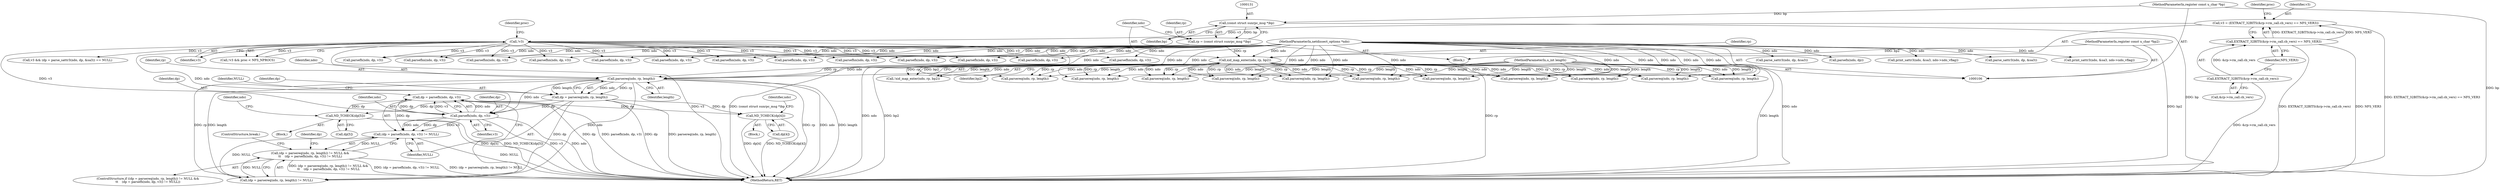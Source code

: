 digraph "0_tcpdump_19d25dd8781620cd41bf178a5e2e27fc1cf242d0_0@pointer" {
"1000807" [label="(Call,dp = parsefh(ndo, dp, v3))"];
"1000809" [label="(Call,parsefh(ndo, dp, v3))"];
"1000801" [label="(Call,parsereq(ndo, rp, length))"];
"1000135" [label="(Call,xid_map_enter(ndo, rp, bp2))"];
"1000107" [label="(MethodParameterIn,netdissect_options *ndo)"];
"1000128" [label="(Call,rp = (const struct sunrpc_msg *)bp)"];
"1000130" [label="(Call,(const struct sunrpc_msg *)bp)"];
"1000108" [label="(MethodParameterIn,register const u_char *bp)"];
"1000110" [label="(MethodParameterIn,register const u_char *bp2)"];
"1000109" [label="(MethodParameterIn,u_int length)"];
"1000799" [label="(Call,dp = parsereq(ndo, rp, length))"];
"1000162" [label="(Call,!v3)"];
"1000140" [label="(Call,v3 = (EXTRACT_32BITS(&rp->rm_call.cb_vers) == NFS_VER3))"];
"1000142" [label="(Call,EXTRACT_32BITS(&rp->rm_call.cb_vers) == NFS_VER3)"];
"1000143" [label="(Call,EXTRACT_32BITS(&rp->rm_call.cb_vers))"];
"1000806" [label="(Call,(dp = parsefh(ndo, dp, v3)) != NULL)"];
"1000797" [label="(Call,(dp = parsereq(ndo, rp, length)) != NULL &&\n\t\t    (dp = parsefh(ndo, dp, v3)) != NULL)"];
"1000815" [label="(Call,ND_TCHECK(dp[4]))"];
"1000824" [label="(Call,ND_TCHECK(dp[5]))"];
"1000797" [label="(Call,(dp = parsereq(ndo, rp, length)) != NULL &&\n\t\t    (dp = parsefh(ndo, dp, v3)) != NULL)"];
"1000830" [label="(Identifier,ndo)"];
"1000810" [label="(Identifier,ndo)"];
"1000808" [label="(Identifier,dp)"];
"1000568" [label="(Call,parsereq(ndo, rp, length))"];
"1000809" [label="(Call,parsefh(ndo, dp, v3))"];
"1000152" [label="(Identifier,proc)"];
"1000734" [label="(Call,parsereq(ndo, rp, length))"];
"1000108" [label="(MethodParameterIn,register const u_char *bp)"];
"1000709" [label="(Call,parsefh(ndo, dp, v3))"];
"1000814" [label="(Block,)"];
"1000137" [label="(Identifier,rp)"];
"1000129" [label="(Identifier,rp)"];
"1000825" [label="(Call,dp[5])"];
"1000886" [label="(MethodReturn,RET)"];
"1000134" [label="(Call,!xid_map_enter(ndo, rp, bp2))"];
"1000161" [label="(Call,!v3 && proc < NFS_NPROCS)"];
"1000132" [label="(Identifier,bp)"];
"1000800" [label="(Identifier,dp)"];
"1000804" [label="(Identifier,length)"];
"1000377" [label="(Call,parsereq(ndo, rp, length))"];
"1000688" [label="(Call,parsefhn(ndo, dp, v3))"];
"1000195" [label="(Call,parsereq(ndo, rp, length))"];
"1000245" [label="(Call,parsefh(ndo, dp, v3))"];
"1000144" [label="(Call,&rp->rm_call.cb_vers)"];
"1000676" [label="(Call,parsefhn(ndo, dp, v3))"];
"1000128" [label="(Call,rp = (const struct sunrpc_msg *)bp)"];
"1000107" [label="(MethodParameterIn,netdissect_options *ndo)"];
"1000509" [label="(Call,parsereq(ndo, rp, length))"];
"1000805" [label="(Identifier,NULL)"];
"1000138" [label="(Identifier,bp2)"];
"1000162" [label="(Call,!v3)"];
"1000533" [label="(Call,parse_sattr3(ndo, dp, &sa3))"];
"1000143" [label="(Call,EXTRACT_32BITS(&rp->rm_call.cb_vers))"];
"1000130" [label="(Call,(const struct sunrpc_msg *)bp)"];
"1000813" [label="(Identifier,NULL)"];
"1000815" [label="(Call,ND_TCHECK(dp[4]))"];
"1000576" [label="(Call,parsefhn(ndo, dp, v3))"];
"1000141" [label="(Identifier,v3)"];
"1000140" [label="(Call,v3 = (EXTRACT_32BITS(&rp->rm_call.cb_vers) == NFS_VER3))"];
"1000847" [label="(ControlStructure,break;)"];
"1000542" [label="(Call,parsefn(ndo, dp))"];
"1000385" [label="(Call,parsefh(ndo, dp, v3))"];
"1000862" [label="(Call,parsefh(ndo, dp, v3))"];
"1000109" [label="(MethodParameterIn,u_int length)"];
"1000110" [label="(MethodParameterIn,register const u_char *bp2)"];
"1000824" [label="(Call,ND_TCHECK(dp[5]))"];
"1000721" [label="(Call,parsefhn(ndo, dp, v3))"];
"1000803" [label="(Identifier,rp)"];
"1000802" [label="(Identifier,ndo)"];
"1000668" [label="(Call,parsereq(ndo, rp, length))"];
"1000801" [label="(Call,parsereq(ndo, rp, length))"];
"1000135" [label="(Call,xid_map_enter(ndo, rp, bp2))"];
"1000201" [label="(Call,parsefh(ndo, dp, v3))"];
"1000807" [label="(Call,dp = parsefh(ndo, dp, v3))"];
"1000701" [label="(Call,parsereq(ndo, rp, length))"];
"1000653" [label="(Call,print_sattr3(ndo, &sa3, ndo->ndo_vflag))"];
"1000165" [label="(Identifier,proc)"];
"1000428" [label="(Call,parsereq(ndo, rp, length))"];
"1000823" [label="(Block,)"];
"1000597" [label="(Call,parse_sattr3(ndo, dp, &sa3))"];
"1000237" [label="(Call,parsereq(ndo, rp, length))"];
"1000798" [label="(Call,(dp = parsereq(ndo, rp, length)) != NULL)"];
"1000436" [label="(Call,parsefh(ndo, dp, v3))"];
"1000218" [label="(Call,parsereq(ndo, rp, length))"];
"1000854" [label="(Call,parsereq(ndo, rp, length))"];
"1000111" [label="(Block,)"];
"1000553" [label="(Call,print_sattr3(ndo, &sa3, ndo->ndo_vflag))"];
"1000517" [label="(Call,parsefhn(ndo, dp, v3))"];
"1000224" [label="(Call,parsefhn(ndo, dp, v3))"];
"1000796" [label="(ControlStructure,if ((dp = parsereq(ndo, rp, length)) != NULL &&\n\t\t    (dp = parsefh(ndo, dp, v3)) != NULL))"];
"1000811" [label="(Identifier,dp)"];
"1000816" [label="(Call,dp[4])"];
"1000150" [label="(Identifier,NFS_VER3)"];
"1000136" [label="(Identifier,ndo)"];
"1000742" [label="(Call,parsefh(ndo, dp, v3))"];
"1000799" [label="(Call,dp = parsereq(ndo, rp, length))"];
"1000817" [label="(Identifier,dp)"];
"1000142" [label="(Call,EXTRACT_32BITS(&rp->rm_call.cb_vers) == NFS_VER3)"];
"1000821" [label="(Identifier,ndo)"];
"1000812" [label="(Identifier,v3)"];
"1000528" [label="(Call,v3 && (dp = parse_sattr3(ndo, dp, &sa3)) == NULL)"];
"1000806" [label="(Call,(dp = parsefh(ndo, dp, v3)) != NULL)"];
"1000163" [label="(Identifier,v3)"];
"1000807" -> "1000806"  [label="AST: "];
"1000807" -> "1000809"  [label="CFG: "];
"1000808" -> "1000807"  [label="AST: "];
"1000809" -> "1000807"  [label="AST: "];
"1000813" -> "1000807"  [label="CFG: "];
"1000807" -> "1000886"  [label="DDG: dp"];
"1000807" -> "1000886"  [label="DDG: parsefh(ndo, dp, v3)"];
"1000807" -> "1000806"  [label="DDG: dp"];
"1000809" -> "1000807"  [label="DDG: ndo"];
"1000809" -> "1000807"  [label="DDG: dp"];
"1000809" -> "1000807"  [label="DDG: v3"];
"1000807" -> "1000815"  [label="DDG: dp"];
"1000807" -> "1000824"  [label="DDG: dp"];
"1000809" -> "1000812"  [label="CFG: "];
"1000810" -> "1000809"  [label="AST: "];
"1000811" -> "1000809"  [label="AST: "];
"1000812" -> "1000809"  [label="AST: "];
"1000809" -> "1000886"  [label="DDG: ndo"];
"1000809" -> "1000886"  [label="DDG: v3"];
"1000809" -> "1000806"  [label="DDG: ndo"];
"1000809" -> "1000806"  [label="DDG: dp"];
"1000809" -> "1000806"  [label="DDG: v3"];
"1000801" -> "1000809"  [label="DDG: ndo"];
"1000107" -> "1000809"  [label="DDG: ndo"];
"1000799" -> "1000809"  [label="DDG: dp"];
"1000162" -> "1000809"  [label="DDG: v3"];
"1000801" -> "1000799"  [label="AST: "];
"1000801" -> "1000804"  [label="CFG: "];
"1000802" -> "1000801"  [label="AST: "];
"1000803" -> "1000801"  [label="AST: "];
"1000804" -> "1000801"  [label="AST: "];
"1000799" -> "1000801"  [label="CFG: "];
"1000801" -> "1000886"  [label="DDG: rp"];
"1000801" -> "1000886"  [label="DDG: ndo"];
"1000801" -> "1000886"  [label="DDG: length"];
"1000801" -> "1000798"  [label="DDG: ndo"];
"1000801" -> "1000798"  [label="DDG: rp"];
"1000801" -> "1000798"  [label="DDG: length"];
"1000801" -> "1000799"  [label="DDG: ndo"];
"1000801" -> "1000799"  [label="DDG: rp"];
"1000801" -> "1000799"  [label="DDG: length"];
"1000135" -> "1000801"  [label="DDG: ndo"];
"1000135" -> "1000801"  [label="DDG: rp"];
"1000107" -> "1000801"  [label="DDG: ndo"];
"1000109" -> "1000801"  [label="DDG: length"];
"1000135" -> "1000134"  [label="AST: "];
"1000135" -> "1000138"  [label="CFG: "];
"1000136" -> "1000135"  [label="AST: "];
"1000137" -> "1000135"  [label="AST: "];
"1000138" -> "1000135"  [label="AST: "];
"1000134" -> "1000135"  [label="CFG: "];
"1000135" -> "1000886"  [label="DDG: ndo"];
"1000135" -> "1000886"  [label="DDG: bp2"];
"1000135" -> "1000886"  [label="DDG: rp"];
"1000135" -> "1000134"  [label="DDG: ndo"];
"1000135" -> "1000134"  [label="DDG: rp"];
"1000135" -> "1000134"  [label="DDG: bp2"];
"1000107" -> "1000135"  [label="DDG: ndo"];
"1000128" -> "1000135"  [label="DDG: rp"];
"1000110" -> "1000135"  [label="DDG: bp2"];
"1000135" -> "1000195"  [label="DDG: ndo"];
"1000135" -> "1000195"  [label="DDG: rp"];
"1000135" -> "1000218"  [label="DDG: ndo"];
"1000135" -> "1000218"  [label="DDG: rp"];
"1000135" -> "1000237"  [label="DDG: ndo"];
"1000135" -> "1000237"  [label="DDG: rp"];
"1000135" -> "1000377"  [label="DDG: ndo"];
"1000135" -> "1000377"  [label="DDG: rp"];
"1000135" -> "1000428"  [label="DDG: ndo"];
"1000135" -> "1000428"  [label="DDG: rp"];
"1000135" -> "1000509"  [label="DDG: ndo"];
"1000135" -> "1000509"  [label="DDG: rp"];
"1000135" -> "1000568"  [label="DDG: ndo"];
"1000135" -> "1000568"  [label="DDG: rp"];
"1000135" -> "1000668"  [label="DDG: ndo"];
"1000135" -> "1000668"  [label="DDG: rp"];
"1000135" -> "1000701"  [label="DDG: ndo"];
"1000135" -> "1000701"  [label="DDG: rp"];
"1000135" -> "1000734"  [label="DDG: ndo"];
"1000135" -> "1000734"  [label="DDG: rp"];
"1000135" -> "1000854"  [label="DDG: ndo"];
"1000135" -> "1000854"  [label="DDG: rp"];
"1000107" -> "1000106"  [label="AST: "];
"1000107" -> "1000886"  [label="DDG: ndo"];
"1000107" -> "1000195"  [label="DDG: ndo"];
"1000107" -> "1000201"  [label="DDG: ndo"];
"1000107" -> "1000218"  [label="DDG: ndo"];
"1000107" -> "1000224"  [label="DDG: ndo"];
"1000107" -> "1000237"  [label="DDG: ndo"];
"1000107" -> "1000245"  [label="DDG: ndo"];
"1000107" -> "1000377"  [label="DDG: ndo"];
"1000107" -> "1000385"  [label="DDG: ndo"];
"1000107" -> "1000428"  [label="DDG: ndo"];
"1000107" -> "1000436"  [label="DDG: ndo"];
"1000107" -> "1000509"  [label="DDG: ndo"];
"1000107" -> "1000517"  [label="DDG: ndo"];
"1000107" -> "1000533"  [label="DDG: ndo"];
"1000107" -> "1000542"  [label="DDG: ndo"];
"1000107" -> "1000553"  [label="DDG: ndo"];
"1000107" -> "1000568"  [label="DDG: ndo"];
"1000107" -> "1000576"  [label="DDG: ndo"];
"1000107" -> "1000597"  [label="DDG: ndo"];
"1000107" -> "1000653"  [label="DDG: ndo"];
"1000107" -> "1000668"  [label="DDG: ndo"];
"1000107" -> "1000676"  [label="DDG: ndo"];
"1000107" -> "1000688"  [label="DDG: ndo"];
"1000107" -> "1000701"  [label="DDG: ndo"];
"1000107" -> "1000709"  [label="DDG: ndo"];
"1000107" -> "1000721"  [label="DDG: ndo"];
"1000107" -> "1000734"  [label="DDG: ndo"];
"1000107" -> "1000742"  [label="DDG: ndo"];
"1000107" -> "1000854"  [label="DDG: ndo"];
"1000107" -> "1000862"  [label="DDG: ndo"];
"1000128" -> "1000111"  [label="AST: "];
"1000128" -> "1000130"  [label="CFG: "];
"1000129" -> "1000128"  [label="AST: "];
"1000130" -> "1000128"  [label="AST: "];
"1000136" -> "1000128"  [label="CFG: "];
"1000128" -> "1000886"  [label="DDG: (const struct sunrpc_msg *)bp"];
"1000130" -> "1000128"  [label="DDG: bp"];
"1000130" -> "1000132"  [label="CFG: "];
"1000131" -> "1000130"  [label="AST: "];
"1000132" -> "1000130"  [label="AST: "];
"1000130" -> "1000886"  [label="DDG: bp"];
"1000108" -> "1000130"  [label="DDG: bp"];
"1000108" -> "1000106"  [label="AST: "];
"1000108" -> "1000886"  [label="DDG: bp"];
"1000110" -> "1000106"  [label="AST: "];
"1000110" -> "1000886"  [label="DDG: bp2"];
"1000109" -> "1000106"  [label="AST: "];
"1000109" -> "1000886"  [label="DDG: length"];
"1000109" -> "1000195"  [label="DDG: length"];
"1000109" -> "1000218"  [label="DDG: length"];
"1000109" -> "1000237"  [label="DDG: length"];
"1000109" -> "1000377"  [label="DDG: length"];
"1000109" -> "1000428"  [label="DDG: length"];
"1000109" -> "1000509"  [label="DDG: length"];
"1000109" -> "1000568"  [label="DDG: length"];
"1000109" -> "1000668"  [label="DDG: length"];
"1000109" -> "1000701"  [label="DDG: length"];
"1000109" -> "1000734"  [label="DDG: length"];
"1000109" -> "1000854"  [label="DDG: length"];
"1000799" -> "1000798"  [label="AST: "];
"1000800" -> "1000799"  [label="AST: "];
"1000805" -> "1000799"  [label="CFG: "];
"1000799" -> "1000886"  [label="DDG: dp"];
"1000799" -> "1000886"  [label="DDG: parsereq(ndo, rp, length)"];
"1000799" -> "1000798"  [label="DDG: dp"];
"1000799" -> "1000815"  [label="DDG: dp"];
"1000799" -> "1000824"  [label="DDG: dp"];
"1000162" -> "1000161"  [label="AST: "];
"1000162" -> "1000163"  [label="CFG: "];
"1000163" -> "1000162"  [label="AST: "];
"1000165" -> "1000162"  [label="CFG: "];
"1000161" -> "1000162"  [label="CFG: "];
"1000162" -> "1000886"  [label="DDG: v3"];
"1000162" -> "1000161"  [label="DDG: v3"];
"1000140" -> "1000162"  [label="DDG: v3"];
"1000162" -> "1000201"  [label="DDG: v3"];
"1000162" -> "1000224"  [label="DDG: v3"];
"1000162" -> "1000245"  [label="DDG: v3"];
"1000162" -> "1000385"  [label="DDG: v3"];
"1000162" -> "1000436"  [label="DDG: v3"];
"1000162" -> "1000517"  [label="DDG: v3"];
"1000162" -> "1000528"  [label="DDG: v3"];
"1000162" -> "1000576"  [label="DDG: v3"];
"1000162" -> "1000676"  [label="DDG: v3"];
"1000162" -> "1000688"  [label="DDG: v3"];
"1000162" -> "1000709"  [label="DDG: v3"];
"1000162" -> "1000721"  [label="DDG: v3"];
"1000162" -> "1000742"  [label="DDG: v3"];
"1000162" -> "1000862"  [label="DDG: v3"];
"1000140" -> "1000111"  [label="AST: "];
"1000140" -> "1000142"  [label="CFG: "];
"1000141" -> "1000140"  [label="AST: "];
"1000142" -> "1000140"  [label="AST: "];
"1000152" -> "1000140"  [label="CFG: "];
"1000140" -> "1000886"  [label="DDG: EXTRACT_32BITS(&rp->rm_call.cb_vers) == NFS_VER3"];
"1000142" -> "1000140"  [label="DDG: EXTRACT_32BITS(&rp->rm_call.cb_vers)"];
"1000142" -> "1000140"  [label="DDG: NFS_VER3"];
"1000142" -> "1000150"  [label="CFG: "];
"1000143" -> "1000142"  [label="AST: "];
"1000150" -> "1000142"  [label="AST: "];
"1000142" -> "1000886"  [label="DDG: EXTRACT_32BITS(&rp->rm_call.cb_vers)"];
"1000142" -> "1000886"  [label="DDG: NFS_VER3"];
"1000143" -> "1000142"  [label="DDG: &rp->rm_call.cb_vers"];
"1000143" -> "1000144"  [label="CFG: "];
"1000144" -> "1000143"  [label="AST: "];
"1000150" -> "1000143"  [label="CFG: "];
"1000143" -> "1000886"  [label="DDG: &rp->rm_call.cb_vers"];
"1000806" -> "1000797"  [label="AST: "];
"1000806" -> "1000813"  [label="CFG: "];
"1000813" -> "1000806"  [label="AST: "];
"1000797" -> "1000806"  [label="CFG: "];
"1000806" -> "1000886"  [label="DDG: NULL"];
"1000806" -> "1000797"  [label="DDG: NULL"];
"1000798" -> "1000806"  [label="DDG: NULL"];
"1000797" -> "1000796"  [label="AST: "];
"1000797" -> "1000798"  [label="CFG: "];
"1000798" -> "1000797"  [label="AST: "];
"1000817" -> "1000797"  [label="CFG: "];
"1000847" -> "1000797"  [label="CFG: "];
"1000797" -> "1000886"  [label="DDG: (dp = parsefh(ndo, dp, v3)) != NULL"];
"1000797" -> "1000886"  [label="DDG: (dp = parsereq(ndo, rp, length)) != NULL"];
"1000797" -> "1000886"  [label="DDG: (dp = parsereq(ndo, rp, length)) != NULL &&\n\t\t    (dp = parsefh(ndo, dp, v3)) != NULL"];
"1000798" -> "1000797"  [label="DDG: NULL"];
"1000815" -> "1000814"  [label="AST: "];
"1000815" -> "1000816"  [label="CFG: "];
"1000816" -> "1000815"  [label="AST: "];
"1000821" -> "1000815"  [label="CFG: "];
"1000815" -> "1000886"  [label="DDG: dp[4]"];
"1000815" -> "1000886"  [label="DDG: ND_TCHECK(dp[4])"];
"1000824" -> "1000823"  [label="AST: "];
"1000824" -> "1000825"  [label="CFG: "];
"1000825" -> "1000824"  [label="AST: "];
"1000830" -> "1000824"  [label="CFG: "];
"1000824" -> "1000886"  [label="DDG: ND_TCHECK(dp[5])"];
"1000824" -> "1000886"  [label="DDG: dp[5]"];
}
